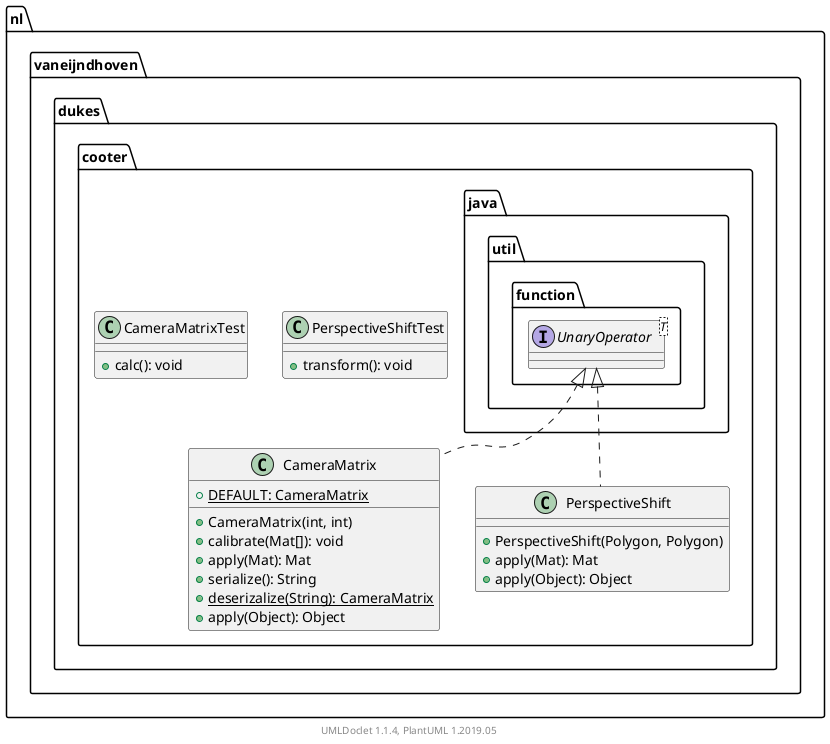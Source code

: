 @startuml

    namespace nl.vaneijndhoven.dukes.cooter {

        class PerspectiveShiftTest [[PerspectiveShiftTest.html]] {
            +transform(): void
        }

        class CameraMatrixTest [[CameraMatrixTest.html]] {
            +calc(): void
        }

        class CameraMatrix [[CameraMatrix.html]] {
            {static} +DEFAULT: CameraMatrix
            +CameraMatrix(int, int)
            +calibrate(Mat[]): void
            +apply(Mat): Mat
            +serialize(): String
            {static} +deserizalize(String): CameraMatrix
            +apply(Object): Object
        }

        class PerspectiveShift [[PerspectiveShift.html]] {
            +PerspectiveShift(Polygon, Polygon)
            +apply(Mat): Mat
            +apply(Object): Object
        }

        interface java.util.function.UnaryOperator<T>
        java.util.function.UnaryOperator <|.. CameraMatrix

        java.util.function.UnaryOperator <|.. PerspectiveShift

    }


    center footer UMLDoclet 1.1.4, PlantUML 1.2019.05
@enduml
